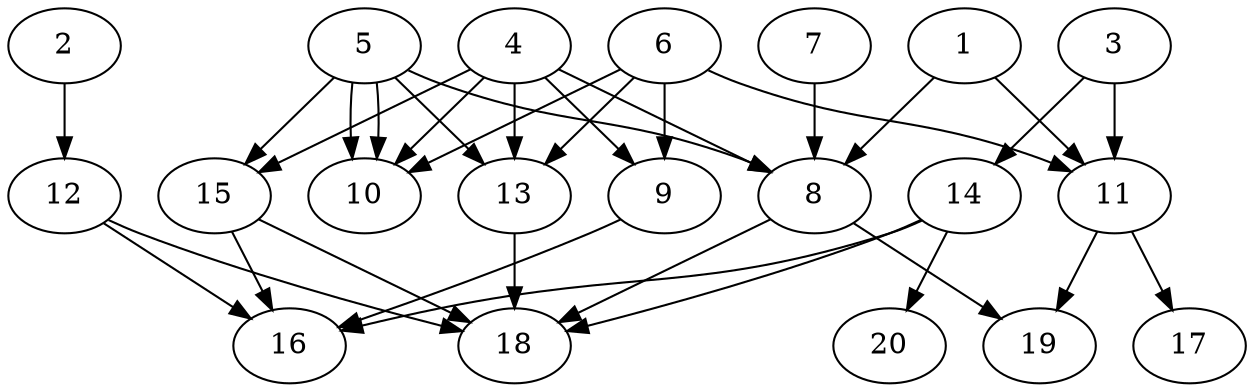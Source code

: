 // DAG automatically generated by daggen at Tue Jul 23 14:25:45 2019
// ./daggen --dot -n 20 --ccr 0.5 --fat 0.7 --regular 0.5 --density 0.6 --mindata 5242880 --maxdata 52428800 
digraph G {
  1 [size="44263424", alpha="0.15", expect_size="22131712"] 
  1 -> 8 [size ="22131712"]
  1 -> 11 [size ="22131712"]
  2 [size="56465408", alpha="0.17", expect_size="28232704"] 
  2 -> 12 [size ="28232704"]
  3 [size="79335424", alpha="0.03", expect_size="39667712"] 
  3 -> 11 [size ="39667712"]
  3 -> 14 [size ="39667712"]
  4 [size="45291520", alpha="0.11", expect_size="22645760"] 
  4 -> 8 [size ="22645760"]
  4 -> 9 [size ="22645760"]
  4 -> 10 [size ="22645760"]
  4 -> 13 [size ="22645760"]
  4 -> 15 [size ="22645760"]
  5 [size="75757568", alpha="0.12", expect_size="37878784"] 
  5 -> 8 [size ="37878784"]
  5 -> 10 [size ="37878784"]
  5 -> 10 [size ="37878784"]
  5 -> 13 [size ="37878784"]
  5 -> 15 [size ="37878784"]
  6 [size="95096832", alpha="0.11", expect_size="47548416"] 
  6 -> 9 [size ="47548416"]
  6 -> 10 [size ="47548416"]
  6 -> 11 [size ="47548416"]
  6 -> 13 [size ="47548416"]
  7 [size="58683392", alpha="0.06", expect_size="29341696"] 
  7 -> 8 [size ="29341696"]
  8 [size="48343040", alpha="0.19", expect_size="24171520"] 
  8 -> 18 [size ="24171520"]
  8 -> 19 [size ="24171520"]
  9 [size="71151616", alpha="0.01", expect_size="35575808"] 
  9 -> 16 [size ="35575808"]
  10 [size="41836544", alpha="0.11", expect_size="20918272"] 
  11 [size="86673408", alpha="0.07", expect_size="43336704"] 
  11 -> 17 [size ="43336704"]
  11 -> 19 [size ="43336704"]
  12 [size="62148608", alpha="0.04", expect_size="31074304"] 
  12 -> 16 [size ="31074304"]
  12 -> 18 [size ="31074304"]
  13 [size="48488448", alpha="0.06", expect_size="24244224"] 
  13 -> 18 [size ="24244224"]
  14 [size="61220864", alpha="0.11", expect_size="30610432"] 
  14 -> 16 [size ="30610432"]
  14 -> 18 [size ="30610432"]
  14 -> 20 [size ="30610432"]
  15 [size="17950720", alpha="0.05", expect_size="8975360"] 
  15 -> 16 [size ="8975360"]
  15 -> 18 [size ="8975360"]
  16 [size="76298240", alpha="0.07", expect_size="38149120"] 
  17 [size="33126400", alpha="0.12", expect_size="16563200"] 
  18 [size="59168768", alpha="0.17", expect_size="29584384"] 
  19 [size="56326144", alpha="0.03", expect_size="28163072"] 
  20 [size="60831744", alpha="0.17", expect_size="30415872"] 
}
